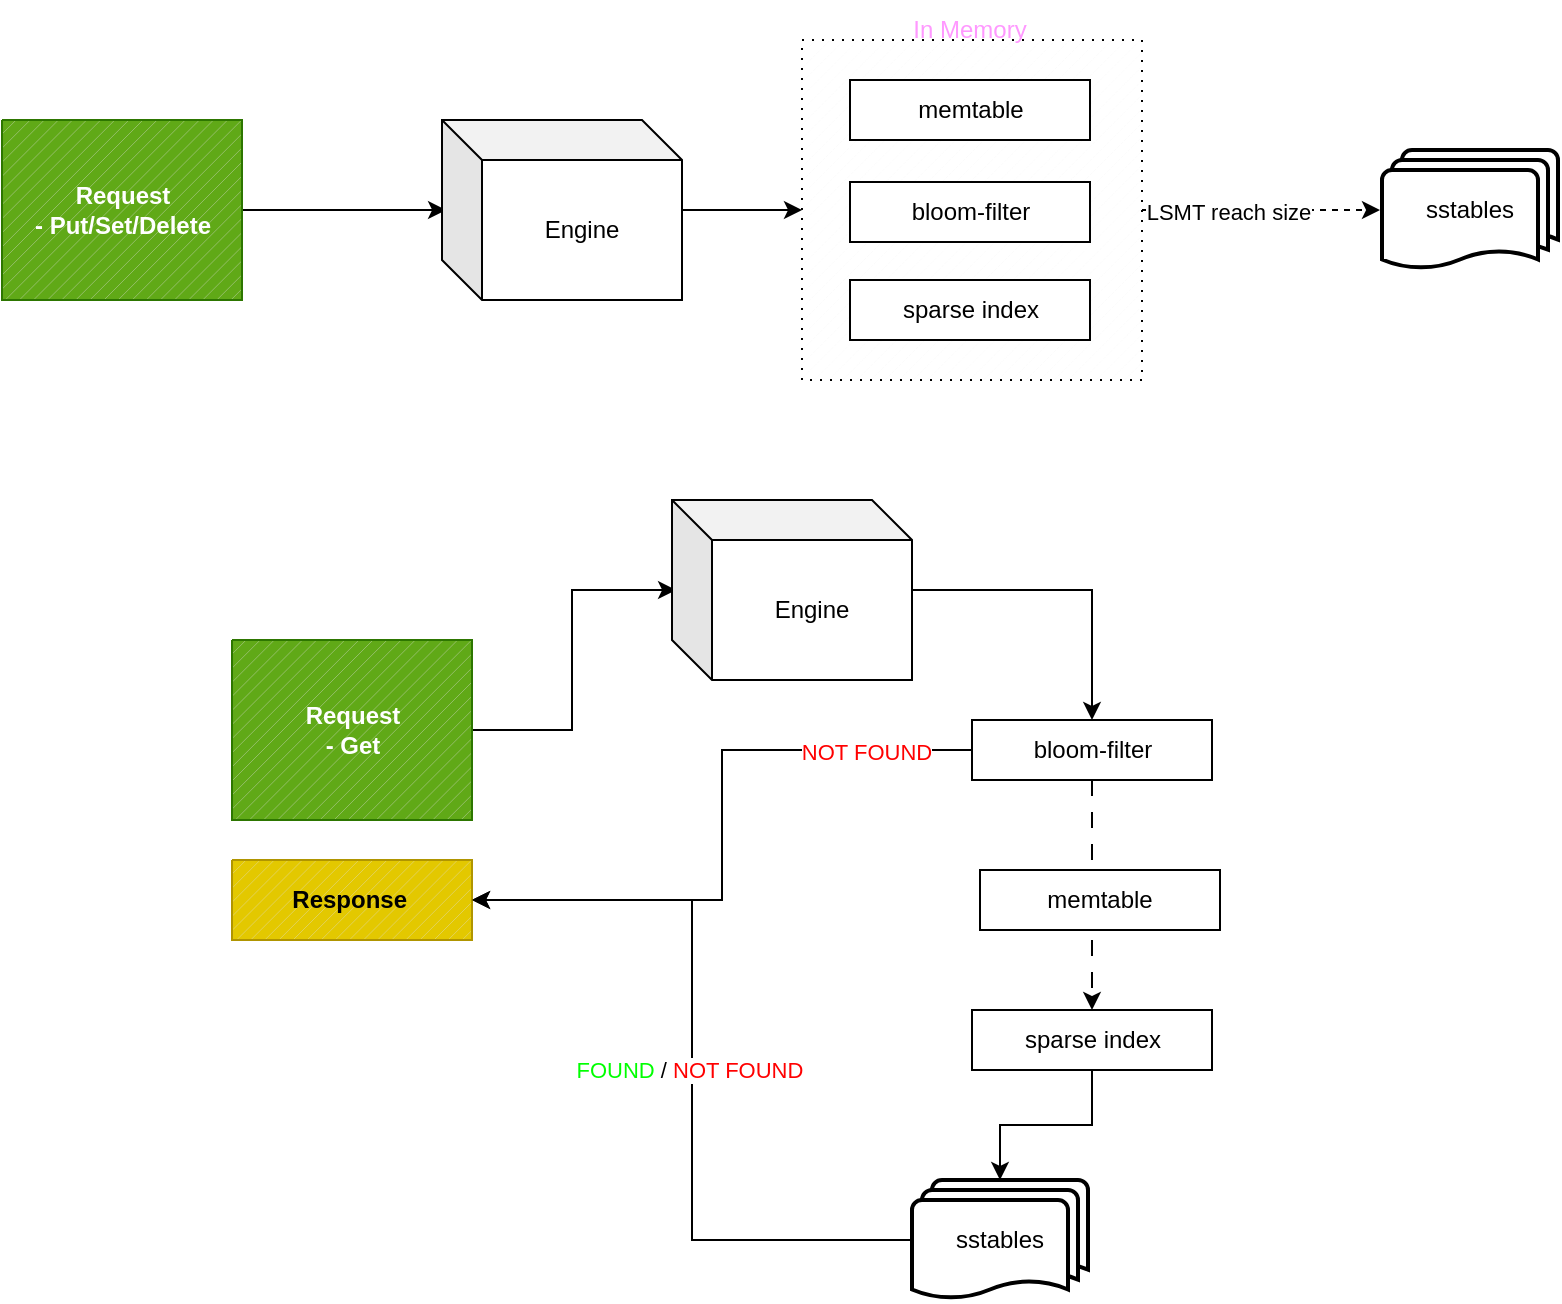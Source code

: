 <mxfile version="21.2.8" type="device">
  <diagram name="Page-1" id="3ZNBK_6udXq8-aQKc5NF">
    <mxGraphModel dx="1354" dy="854" grid="1" gridSize="10" guides="1" tooltips="1" connect="1" arrows="1" fold="1" page="1" pageScale="1" pageWidth="827" pageHeight="1169" math="0" shadow="0">
      <root>
        <mxCell id="0" />
        <mxCell id="1" parent="0" />
        <mxCell id="HktPtad1RoYpuFZ_xDtu-6" style="edgeStyle=orthogonalEdgeStyle;rounded=0;orthogonalLoop=1;jettySize=auto;html=1;entryX=0.017;entryY=0.5;entryDx=0;entryDy=0;entryPerimeter=0;" parent="1" source="HktPtad1RoYpuFZ_xDtu-1" target="HktPtad1RoYpuFZ_xDtu-4" edge="1">
          <mxGeometry relative="1" as="geometry" />
        </mxCell>
        <mxCell id="HktPtad1RoYpuFZ_xDtu-1" value="&lt;b&gt;Request&lt;br&gt;&amp;nbsp;- Put/Set/Delete&amp;nbsp;&lt;br&gt;&lt;/b&gt;" style="verticalLabelPosition=middle;verticalAlign=middle;html=1;shape=mxgraph.basic.patternFillRect;fillStyle=diag;step=5;fillStrokeWidth=0.2;fillStrokeColor=#dddddd;labelPosition=center;align=center;fillColor=#60a917;strokeColor=#2D7600;fontColor=#ffffff;" parent="1" vertex="1">
          <mxGeometry x="25" y="170" width="120" height="90" as="geometry" />
        </mxCell>
        <mxCell id="HktPtad1RoYpuFZ_xDtu-19" style="edgeStyle=orthogonalEdgeStyle;rounded=0;orthogonalLoop=1;jettySize=auto;html=1;entryX=0;entryY=0.5;entryDx=0;entryDy=0;entryPerimeter=0;" parent="1" source="HktPtad1RoYpuFZ_xDtu-4" target="HktPtad1RoYpuFZ_xDtu-18" edge="1">
          <mxGeometry relative="1" as="geometry" />
        </mxCell>
        <mxCell id="HktPtad1RoYpuFZ_xDtu-4" value="Engine" style="shape=cube;whiteSpace=wrap;html=1;boundedLbl=1;backgroundOutline=1;darkOpacity=0.05;darkOpacity2=0.1;" parent="1" vertex="1">
          <mxGeometry x="245" y="170" width="120" height="90" as="geometry" />
        </mxCell>
        <mxCell id="HktPtad1RoYpuFZ_xDtu-20" style="edgeStyle=orthogonalEdgeStyle;rounded=0;orthogonalLoop=1;jettySize=auto;html=1;dashed=1;entryX=0;entryY=0.5;entryDx=0;entryDy=0;entryPerimeter=0;" parent="1" edge="1">
          <mxGeometry relative="1" as="geometry">
            <mxPoint x="714" y="215" as="targetPoint" />
            <mxPoint x="594" y="215" as="sourcePoint" />
          </mxGeometry>
        </mxCell>
        <mxCell id="HktPtad1RoYpuFZ_xDtu-25" value="LSMT reach size" style="edgeLabel;html=1;align=center;verticalAlign=middle;resizable=0;points=[];" parent="HktPtad1RoYpuFZ_xDtu-20" vertex="1" connectable="0">
          <mxGeometry x="-0.271" y="-1" relative="1" as="geometry">
            <mxPoint as="offset" />
          </mxGeometry>
        </mxCell>
        <mxCell id="HktPtad1RoYpuFZ_xDtu-18" value="" style="verticalLabelPosition=bottom;verticalAlign=top;html=1;shape=mxgraph.basic.patternFillRect;fillStyle=diag;step=5;fillStrokeWidth=0.2;fillStrokeColor=#dddddd;fillColor=default;gradientColor=none;dashed=1;dashPattern=1 4;fontColor=#FF99FF;labelBorderColor=#FF99FF;" parent="1" vertex="1">
          <mxGeometry x="425" y="130" width="170" height="170" as="geometry" />
        </mxCell>
        <mxCell id="HktPtad1RoYpuFZ_xDtu-7" value="memtable" style="verticalLabelPosition=middle;verticalAlign=middle;html=1;shape=mxgraph.basic.rect;fillColor2=none;strokeWidth=1;size=20;indent=5;labelPosition=center;align=center;" parent="1" vertex="1">
          <mxGeometry x="449" y="150" width="120" height="30" as="geometry" />
        </mxCell>
        <mxCell id="HktPtad1RoYpuFZ_xDtu-13" value="bloom-filter" style="verticalLabelPosition=middle;verticalAlign=middle;html=1;shape=mxgraph.basic.rect;fillColor2=none;strokeWidth=1;size=14.5;indent=5;labelPosition=center;align=center;" parent="1" vertex="1">
          <mxGeometry x="449" y="201" width="120" height="30" as="geometry" />
        </mxCell>
        <mxCell id="HktPtad1RoYpuFZ_xDtu-17" value="sparse index" style="verticalLabelPosition=middle;verticalAlign=middle;html=1;shape=mxgraph.basic.rect;fillColor2=none;strokeWidth=1;size=14.5;indent=5;labelPosition=center;align=center;" parent="1" vertex="1">
          <mxGeometry x="449" y="250" width="120" height="30" as="geometry" />
        </mxCell>
        <mxCell id="HktPtad1RoYpuFZ_xDtu-21" value="sstables" style="strokeWidth=2;html=1;shape=mxgraph.flowchart.multi-document;whiteSpace=wrap;" parent="1" vertex="1">
          <mxGeometry x="715" y="185" width="88" height="60" as="geometry" />
        </mxCell>
        <mxCell id="HktPtad1RoYpuFZ_xDtu-22" style="edgeStyle=orthogonalEdgeStyle;rounded=0;orthogonalLoop=1;jettySize=auto;html=1;entryX=0.017;entryY=0.5;entryDx=0;entryDy=0;entryPerimeter=0;" parent="1" source="HktPtad1RoYpuFZ_xDtu-23" target="HktPtad1RoYpuFZ_xDtu-24" edge="1">
          <mxGeometry relative="1" as="geometry" />
        </mxCell>
        <mxCell id="HktPtad1RoYpuFZ_xDtu-23" value="&lt;b&gt;Request&lt;br&gt;&amp;nbsp;- Get&amp;nbsp;&lt;br&gt;&lt;/b&gt;" style="verticalLabelPosition=middle;verticalAlign=middle;html=1;shape=mxgraph.basic.patternFillRect;fillStyle=diag;step=5;fillStrokeWidth=0.2;fillStrokeColor=#dddddd;labelPosition=center;align=center;fillColor=#60a917;strokeColor=#2D7600;fontColor=#ffffff;" parent="1" vertex="1">
          <mxGeometry x="140" y="430" width="120" height="90" as="geometry" />
        </mxCell>
        <mxCell id="HktPtad1RoYpuFZ_xDtu-27" style="edgeStyle=orthogonalEdgeStyle;rounded=0;orthogonalLoop=1;jettySize=auto;html=1;" parent="1" source="HktPtad1RoYpuFZ_xDtu-24" target="HktPtad1RoYpuFZ_xDtu-26" edge="1">
          <mxGeometry relative="1" as="geometry" />
        </mxCell>
        <mxCell id="HktPtad1RoYpuFZ_xDtu-24" value="Engine" style="shape=cube;whiteSpace=wrap;html=1;boundedLbl=1;backgroundOutline=1;darkOpacity=0.05;darkOpacity2=0.1;" parent="1" vertex="1">
          <mxGeometry x="360" y="360" width="120" height="90" as="geometry" />
        </mxCell>
        <mxCell id="HktPtad1RoYpuFZ_xDtu-31" style="edgeStyle=orthogonalEdgeStyle;rounded=0;orthogonalLoop=1;jettySize=auto;html=1;entryX=1;entryY=0.5;entryDx=0;entryDy=0;entryPerimeter=0;" parent="1" source="HktPtad1RoYpuFZ_xDtu-26" target="HktPtad1RoYpuFZ_xDtu-30" edge="1">
          <mxGeometry relative="1" as="geometry" />
        </mxCell>
        <mxCell id="HktPtad1RoYpuFZ_xDtu-32" value="&lt;font color=&quot;#ff0000&quot;&gt;NOT FOUND&lt;/font&gt;" style="edgeLabel;html=1;align=center;verticalAlign=middle;resizable=0;points=[];" parent="HktPtad1RoYpuFZ_xDtu-31" vertex="1" connectable="0">
          <mxGeometry x="-0.674" y="1" relative="1" as="geometry">
            <mxPoint as="offset" />
          </mxGeometry>
        </mxCell>
        <mxCell id="HktPtad1RoYpuFZ_xDtu-35" style="edgeStyle=orthogonalEdgeStyle;rounded=0;orthogonalLoop=1;jettySize=auto;html=1;dashed=1;dashPattern=8 8;" parent="1" source="HktPtad1RoYpuFZ_xDtu-26" target="HktPtad1RoYpuFZ_xDtu-34" edge="1">
          <mxGeometry relative="1" as="geometry" />
        </mxCell>
        <mxCell id="HktPtad1RoYpuFZ_xDtu-26" value="bloom-filter" style="verticalLabelPosition=middle;verticalAlign=middle;html=1;shape=mxgraph.basic.rect;fillColor2=none;strokeWidth=1;size=14.5;indent=5;labelPosition=center;align=center;" parent="1" vertex="1">
          <mxGeometry x="510" y="470" width="120" height="30" as="geometry" />
        </mxCell>
        <mxCell id="HktPtad1RoYpuFZ_xDtu-30" value="&lt;b&gt;Response&amp;nbsp;&lt;br&gt;&lt;/b&gt;" style="verticalLabelPosition=middle;verticalAlign=middle;html=1;shape=mxgraph.basic.patternFillRect;fillStyle=diag;step=5;fillStrokeWidth=0.2;fillStrokeColor=#dddddd;labelPosition=center;align=center;fillColor=#e3c800;strokeColor=#B09500;fontColor=#000000;" parent="1" vertex="1">
          <mxGeometry x="140" y="540" width="120" height="40" as="geometry" />
        </mxCell>
        <mxCell id="HktPtad1RoYpuFZ_xDtu-37" style="edgeStyle=orthogonalEdgeStyle;rounded=0;orthogonalLoop=1;jettySize=auto;html=1;entryX=0.5;entryY=0;entryDx=0;entryDy=0;entryPerimeter=0;" parent="1" source="HktPtad1RoYpuFZ_xDtu-34" target="HktPtad1RoYpuFZ_xDtu-36" edge="1">
          <mxGeometry relative="1" as="geometry" />
        </mxCell>
        <mxCell id="HktPtad1RoYpuFZ_xDtu-34" value="sparse index" style="verticalLabelPosition=middle;verticalAlign=middle;html=1;shape=mxgraph.basic.rect;fillColor2=none;strokeWidth=1;size=14.5;indent=5;labelPosition=center;align=center;" parent="1" vertex="1">
          <mxGeometry x="510" y="615" width="120" height="30" as="geometry" />
        </mxCell>
        <mxCell id="HktPtad1RoYpuFZ_xDtu-38" value="&lt;font color=&quot;#00ff00&quot;&gt;FOUND&lt;/font&gt; / &lt;font color=&quot;#ff0000&quot;&gt;NOT FOUND&lt;/font&gt;&amp;nbsp;" style="edgeStyle=orthogonalEdgeStyle;rounded=0;orthogonalLoop=1;jettySize=auto;html=1;entryX=1;entryY=0.5;entryDx=0;entryDy=0;entryPerimeter=0;" parent="1" source="HktPtad1RoYpuFZ_xDtu-36" target="HktPtad1RoYpuFZ_xDtu-30" edge="1">
          <mxGeometry relative="1" as="geometry" />
        </mxCell>
        <mxCell id="HktPtad1RoYpuFZ_xDtu-36" value="sstables" style="strokeWidth=2;html=1;shape=mxgraph.flowchart.multi-document;whiteSpace=wrap;" parent="1" vertex="1">
          <mxGeometry x="480" y="700" width="88" height="60" as="geometry" />
        </mxCell>
        <mxCell id="2" value="memtable" style="rounded=0;whiteSpace=wrap;html=1;" parent="1" vertex="1">
          <mxGeometry x="514" y="545" width="120" height="30" as="geometry" />
        </mxCell>
        <mxCell id="5" value="In Memory" style="text;html=1;align=center;verticalAlign=middle;whiteSpace=wrap;rounded=0;dashed=1;dashPattern=1 4;fontColor=#FF99FF;" parent="1" vertex="1">
          <mxGeometry x="479" y="110" width="60" height="30" as="geometry" />
        </mxCell>
      </root>
    </mxGraphModel>
  </diagram>
</mxfile>
